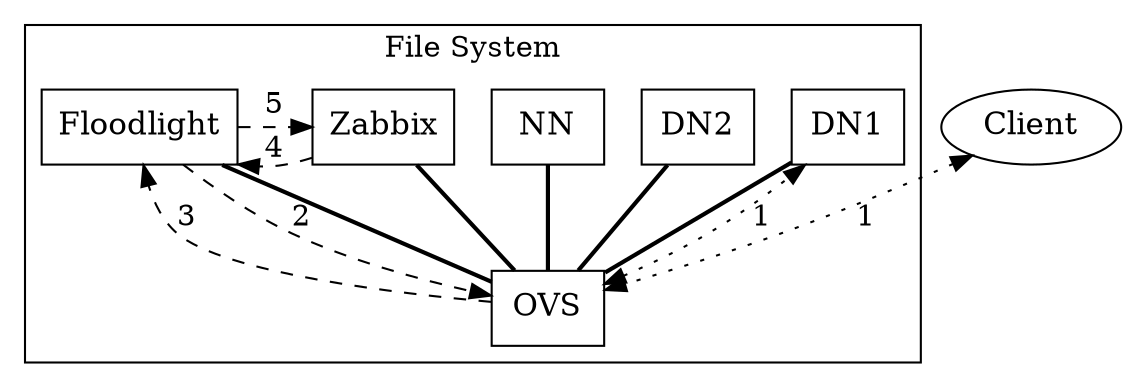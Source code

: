 digraph{

    subgraph cluster_0 {
        node[fontsize=15, shape = box];
          {rank = same; Zabbix; DN1; DN2; NN; Floodlight}
        edge [dir=none, style=bold]
        OVS;
        Zabbix;
        DN1;
        DN2;
        NN;
        Floodlight;
        OVS -> Zabbix;
        OVS -> DN1
        OVS -> DN2
        OVS -> NN
        OVS -> Floodlight
        label = "File System"
    }

     subgraph connection1 {
        node[fontsize=15];
        Client;
        edge [style=dashed]
        
        OVS -> Floodlight [label= "3"]
        Floodlight ->OVS [label = "2"]
        Floodlight -> Zabbix[label = "5"]
        Zabbix -> Floodlight [label = "4"]
        
    }

     subgraph connection2 {
        edge [dir = both, style=dotted]
        Client -> OVS  [label= "1"]
        OVS -> DN1 [label = "1"]
        
    }
   

}
